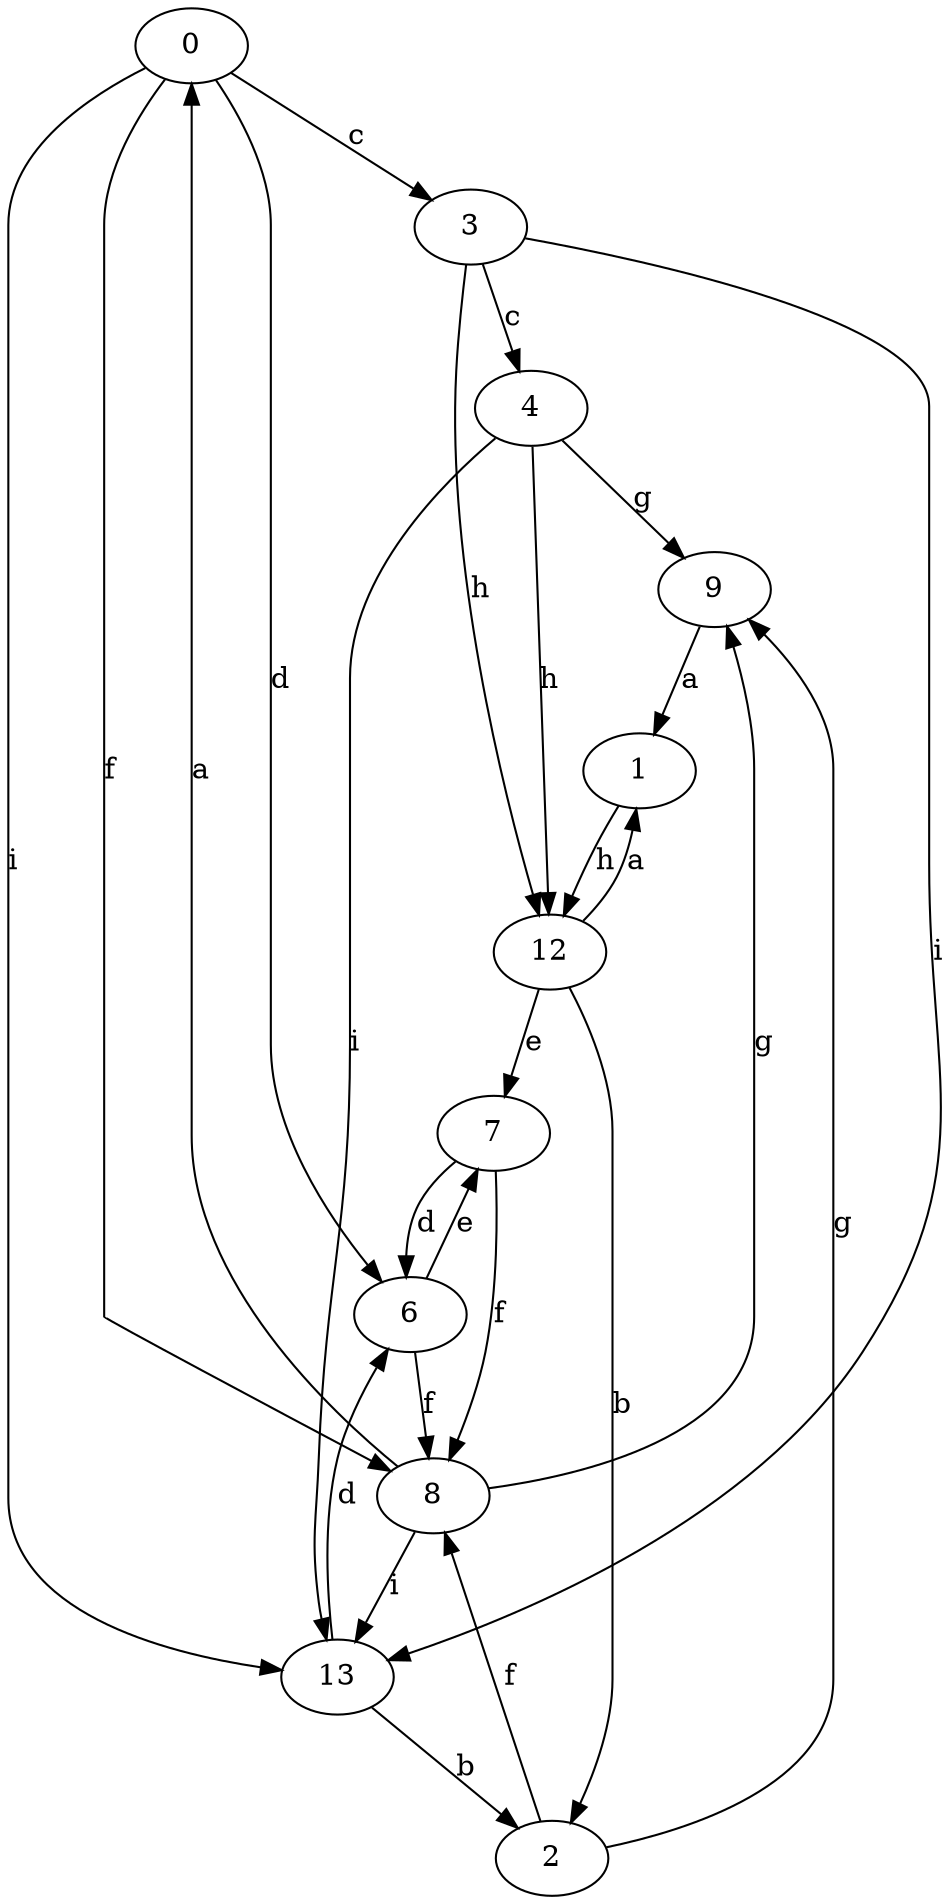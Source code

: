 strict digraph  {
0;
1;
2;
3;
4;
6;
7;
8;
9;
12;
13;
0 -> 3  [label=c];
0 -> 6  [label=d];
0 -> 8  [label=f];
0 -> 13  [label=i];
1 -> 12  [label=h];
2 -> 8  [label=f];
2 -> 9  [label=g];
3 -> 4  [label=c];
3 -> 12  [label=h];
3 -> 13  [label=i];
4 -> 9  [label=g];
4 -> 12  [label=h];
4 -> 13  [label=i];
6 -> 7  [label=e];
6 -> 8  [label=f];
7 -> 6  [label=d];
7 -> 8  [label=f];
8 -> 0  [label=a];
8 -> 9  [label=g];
8 -> 13  [label=i];
9 -> 1  [label=a];
12 -> 1  [label=a];
12 -> 2  [label=b];
12 -> 7  [label=e];
13 -> 2  [label=b];
13 -> 6  [label=d];
}
